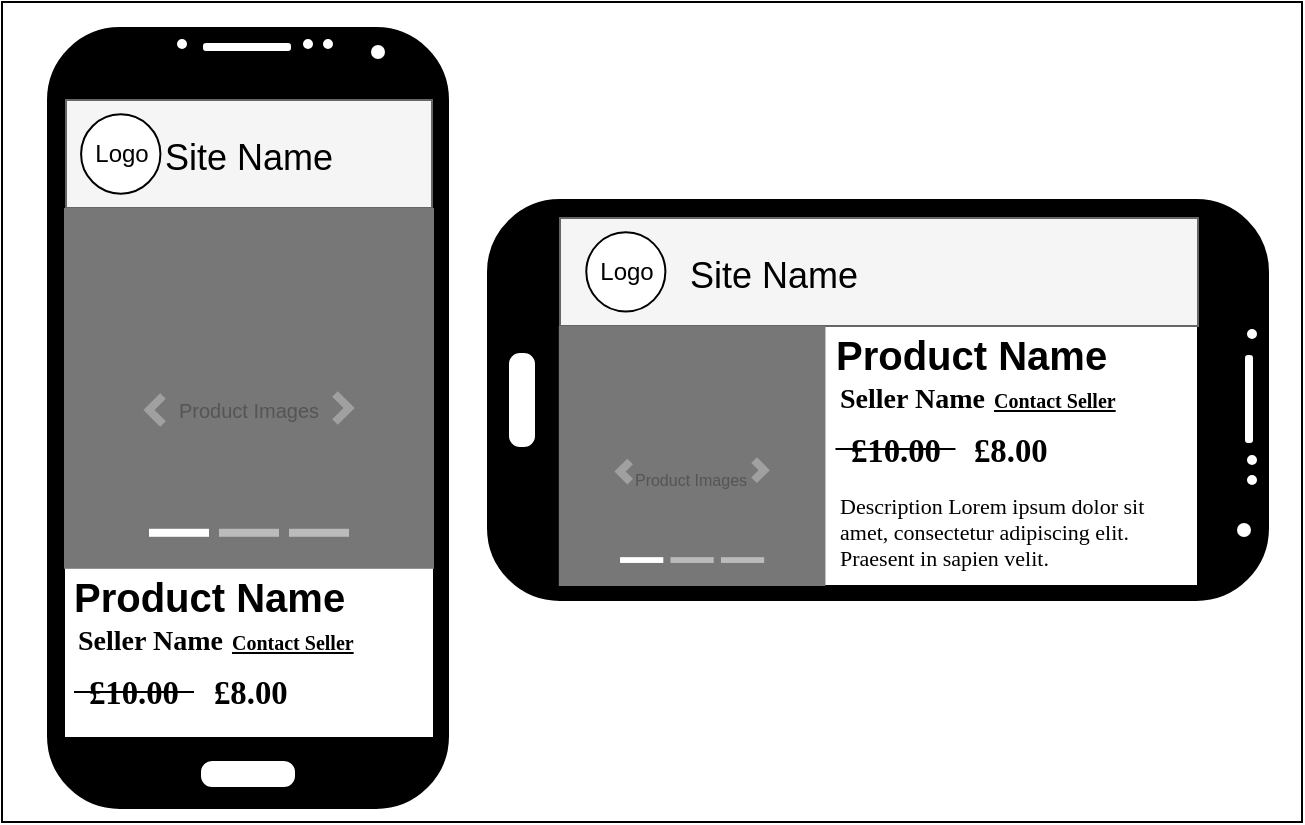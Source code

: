 <mxfile version="20.3.0" type="github">
  <diagram id="LaBGVyHhcvIK1SAuwFMV" name="Page-1">
    <mxGraphModel dx="242" dy="574" grid="1" gridSize="10" guides="1" tooltips="1" connect="1" arrows="1" fold="1" page="1" pageScale="1" pageWidth="827" pageHeight="1169" math="0" shadow="0">
      <root>
        <mxCell id="0" />
        <mxCell id="1" parent="0" />
        <mxCell id="az-aEB_37z5oj9P6nEpz-1" value="" style="rounded=0;whiteSpace=wrap;html=1;" vertex="1" parent="1">
          <mxGeometry x="827" width="650" height="410" as="geometry" />
        </mxCell>
        <mxCell id="az-aEB_37z5oj9P6nEpz-2" value="" style="group" vertex="1" connectable="0" parent="1">
          <mxGeometry x="850" y="13" width="200" height="390" as="geometry" />
        </mxCell>
        <mxCell id="az-aEB_37z5oj9P6nEpz-3" value="" style="verticalLabelPosition=bottom;verticalAlign=top;html=1;shadow=0;dashed=0;strokeWidth=1;shape=mxgraph.android.phone2;strokeColor=#000000;fillColor=#000000;fontColor=#ffffff;" vertex="1" parent="az-aEB_37z5oj9P6nEpz-2">
          <mxGeometry width="200" height="390" as="geometry" />
        </mxCell>
        <mxCell id="az-aEB_37z5oj9P6nEpz-8" value="" style="group" vertex="1" connectable="0" parent="az-aEB_37z5oj9P6nEpz-2">
          <mxGeometry x="9" y="36" width="183" height="54" as="geometry" />
        </mxCell>
        <mxCell id="az-aEB_37z5oj9P6nEpz-9" value="" style="rounded=0;whiteSpace=wrap;html=1;strokeColor=#666666;fillColor=#f5f5f5;fontColor=#333333;" vertex="1" parent="az-aEB_37z5oj9P6nEpz-8">
          <mxGeometry width="183.0" height="54" as="geometry" />
        </mxCell>
        <mxCell id="az-aEB_37z5oj9P6nEpz-10" value="&lt;font style=&quot;font-size: 18px;&quot;&gt;Site Name&lt;/font&gt;" style="text;html=1;strokeColor=none;fillColor=none;align=center;verticalAlign=middle;whiteSpace=wrap;rounded=0;fontSize=25;" vertex="1" parent="az-aEB_37z5oj9P6nEpz-8">
          <mxGeometry x="47.21" y="12.9" width="88.58" height="24.1" as="geometry" />
        </mxCell>
        <mxCell id="az-aEB_37z5oj9P6nEpz-11" value="" style="shape=image;html=1;verticalAlign=top;verticalLabelPosition=bottom;labelBackgroundColor=#ffffff;imageAspect=0;aspect=fixed;image=https://cdn4.iconfinder.com/data/icons/essential-app-2/16/burger-menu-more-panel-128.png;fontSize=20;strokeColor=#000000;fillColor=#777777;" vertex="1" parent="az-aEB_37z5oj9P6nEpz-8">
          <mxGeometry x="152.248" y="15.1" width="23.804" height="23.804" as="geometry" />
        </mxCell>
        <mxCell id="az-aEB_37z5oj9P6nEpz-12" value="" style="group" vertex="1" connectable="0" parent="az-aEB_37z5oj9P6nEpz-8">
          <mxGeometry x="7.54" y="7.16" width="39.673" height="39.673" as="geometry" />
        </mxCell>
        <mxCell id="az-aEB_37z5oj9P6nEpz-13" value="" style="ellipse;whiteSpace=wrap;html=1;aspect=fixed;" vertex="1" parent="az-aEB_37z5oj9P6nEpz-12">
          <mxGeometry width="39.673" height="39.673" as="geometry" />
        </mxCell>
        <mxCell id="az-aEB_37z5oj9P6nEpz-14" value="Logo" style="text;html=1;strokeColor=none;fillColor=none;align=center;verticalAlign=middle;whiteSpace=wrap;rounded=0;" vertex="1" parent="az-aEB_37z5oj9P6nEpz-12">
          <mxGeometry x="5.041" y="10.84" width="30.248" height="18" as="geometry" />
        </mxCell>
        <mxCell id="az-aEB_37z5oj9P6nEpz-16" value="" style="group" vertex="1" connectable="0" parent="1">
          <mxGeometry x="1070" y="99" width="390" height="200" as="geometry" />
        </mxCell>
        <mxCell id="az-aEB_37z5oj9P6nEpz-21" value="" style="verticalLabelPosition=bottom;verticalAlign=top;html=1;shadow=0;dashed=0;strokeWidth=1;shape=mxgraph.android.phone2;strokeColor=#000000;direction=south;fillColor=#000000;" vertex="1" parent="az-aEB_37z5oj9P6nEpz-16">
          <mxGeometry width="390" height="200" as="geometry" />
        </mxCell>
        <mxCell id="az-aEB_37z5oj9P6nEpz-22" value="" style="group" vertex="1" connectable="0" parent="az-aEB_37z5oj9P6nEpz-16">
          <mxGeometry x="36" y="9" width="319" height="54" as="geometry" />
        </mxCell>
        <mxCell id="az-aEB_37z5oj9P6nEpz-23" value="" style="rounded=0;whiteSpace=wrap;html=1;strokeColor=#666666;fillColor=#f5f5f5;fontColor=#333333;" vertex="1" parent="az-aEB_37z5oj9P6nEpz-22">
          <mxGeometry width="319.0" height="54" as="geometry" />
        </mxCell>
        <mxCell id="az-aEB_37z5oj9P6nEpz-24" value="&lt;font style=&quot;font-size: 18px;&quot;&gt;Site Name&lt;/font&gt;" style="text;html=1;strokeColor=none;fillColor=none;align=center;verticalAlign=middle;whiteSpace=wrap;rounded=0;fontSize=25;" vertex="1" parent="az-aEB_37z5oj9P6nEpz-22">
          <mxGeometry x="54.17" y="13.1" width="106.333" height="24.1" as="geometry" />
        </mxCell>
        <mxCell id="az-aEB_37z5oj9P6nEpz-25" value="" style="shape=image;html=1;verticalAlign=top;verticalLabelPosition=bottom;labelBackgroundColor=#ffffff;imageAspect=0;aspect=fixed;image=https://cdn4.iconfinder.com/data/icons/essential-app-2/16/burger-menu-more-panel-128.png;fontSize=20;strokeColor=#000000;fillColor=#777777;" vertex="1" parent="az-aEB_37z5oj9P6nEpz-22">
          <mxGeometry x="265.394" y="15.1" width="23.729" height="23.729" as="geometry" />
        </mxCell>
        <mxCell id="az-aEB_37z5oj9P6nEpz-26" value="" style="group" vertex="1" connectable="0" parent="az-aEB_37z5oj9P6nEpz-22">
          <mxGeometry x="13.143" y="7.16" width="69.157" height="39.673" as="geometry" />
        </mxCell>
        <mxCell id="az-aEB_37z5oj9P6nEpz-27" value="" style="ellipse;whiteSpace=wrap;html=1;aspect=fixed;" vertex="1" parent="az-aEB_37z5oj9P6nEpz-26">
          <mxGeometry width="39.549" height="39.549" as="geometry" />
        </mxCell>
        <mxCell id="az-aEB_37z5oj9P6nEpz-28" value="Logo" style="text;html=1;strokeColor=none;fillColor=none;align=center;verticalAlign=middle;whiteSpace=wrap;rounded=0;" vertex="1" parent="az-aEB_37z5oj9P6nEpz-26">
          <mxGeometry x="-6.53" y="10.84" width="52.727" height="18" as="geometry" />
        </mxCell>
        <mxCell id="az-aEB_37z5oj9P6nEpz-35" value="&lt;h1 style=&quot;font-size: 20px;&quot;&gt;Product Name&lt;/h1&gt;" style="text;html=1;strokeColor=none;fillColor=none;spacing=5;spacingTop=-20;whiteSpace=wrap;overflow=hidden;rounded=0;fontSize=20;" vertex="1" parent="1">
          <mxGeometry x="858" y="283.39" width="180" height="26.61" as="geometry" />
        </mxCell>
        <mxCell id="az-aEB_37z5oj9P6nEpz-36" value="&lt;h3&gt;£10.00&lt;/h3&gt;" style="text;html=1;strokeColor=none;fillColor=none;align=center;verticalAlign=middle;whiteSpace=wrap;rounded=0;fontFamily=Tahoma;fontSize=14;labelPosition=center;verticalLabelPosition=middle;" vertex="1" parent="1">
          <mxGeometry x="863" y="330" width="60" height="30" as="geometry" />
        </mxCell>
        <mxCell id="az-aEB_37z5oj9P6nEpz-37" value="&lt;h2 style=&quot;font-size: 14px;&quot;&gt;Seller Name&lt;/h2&gt;" style="text;html=1;strokeColor=none;fillColor=none;align=left;verticalAlign=middle;whiteSpace=wrap;rounded=0;fontFamily=Tahoma;fontSize=14;" vertex="1" parent="1">
          <mxGeometry x="863" y="310" width="77" height="20" as="geometry" />
        </mxCell>
        <mxCell id="az-aEB_37z5oj9P6nEpz-38" value="&lt;h3&gt;£8.00&lt;/h3&gt;" style="text;html=1;strokeColor=none;fillColor=none;align=left;verticalAlign=middle;whiteSpace=wrap;rounded=0;fontFamily=Tahoma;fontSize=14;labelPosition=center;verticalLabelPosition=middle;" vertex="1" parent="1">
          <mxGeometry x="930.5" y="330" width="60" height="30" as="geometry" />
        </mxCell>
        <mxCell id="az-aEB_37z5oj9P6nEpz-39" value="" style="endArrow=none;html=1;rounded=0;fontFamily=Tahoma;fontSize=14;entryX=1;entryY=0.5;entryDx=0;entryDy=0;exitX=0;exitY=0.5;exitDx=0;exitDy=0;" edge="1" parent="1" source="az-aEB_37z5oj9P6nEpz-36" target="az-aEB_37z5oj9P6nEpz-36">
          <mxGeometry width="50" height="50" relative="1" as="geometry">
            <mxPoint x="888" y="533.39" as="sourcePoint" />
            <mxPoint x="938" y="483.39" as="targetPoint" />
          </mxGeometry>
        </mxCell>
        <mxCell id="az-aEB_37z5oj9P6nEpz-40" value="&lt;h5 style=&quot;font-size: 10px;&quot;&gt;&lt;u style=&quot;font-size: 10px;&quot;&gt;Contact Seller&lt;/u&gt;&lt;/h5&gt;" style="text;html=1;strokeColor=none;fillColor=none;align=left;verticalAlign=middle;whiteSpace=wrap;rounded=0;fontFamily=Tahoma;fontSize=10;" vertex="1" parent="1">
          <mxGeometry x="940" y="310" width="80" height="20" as="geometry" />
        </mxCell>
        <mxCell id="az-aEB_37z5oj9P6nEpz-42" value="" style="group" vertex="1" connectable="0" parent="1">
          <mxGeometry x="850.5" y="103" width="192.5" height="180.39" as="geometry" />
        </mxCell>
        <mxCell id="az-aEB_37z5oj9P6nEpz-29" value="&lt;font style=&quot;font-size: 10px;&quot;&gt;Product Images&lt;/font&gt;" style="html=1;shadow=0;dashed=0;strokeColor=none;strokeWidth=1;fillColor=#777777;fontColor=#555555;whiteSpace=wrap;align=center;verticalAlign=middle;fontStyle=0;fontSize=40;aspect=fixed;container=0;" vertex="1" parent="az-aEB_37z5oj9P6nEpz-42">
          <mxGeometry x="7.5" width="185" height="180.39" as="geometry" />
        </mxCell>
        <mxCell id="az-aEB_37z5oj9P6nEpz-30" value="" style="html=1;verticalLabelPosition=bottom;labelBackgroundColor=#ffffff;verticalAlign=top;shadow=0;dashed=0;strokeWidth=4;shape=mxgraph.ios7.misc.more;strokeColor=#a0a0a0;" vertex="1" parent="az-aEB_37z5oj9P6nEpz-42">
          <mxGeometry x="143" y="93.005" width="7" height="14" as="geometry">
            <mxPoint x="-50" y="-7" as="offset" />
          </mxGeometry>
        </mxCell>
        <mxCell id="az-aEB_37z5oj9P6nEpz-31" value="" style="flipH=1;html=1;verticalLabelPosition=bottom;labelBackgroundColor=#ffffff;verticalAlign=top;shadow=0;dashed=0;strokeWidth=4;shape=mxgraph.ios7.misc.more;strokeColor=#a0a0a0;" vertex="1" parent="az-aEB_37z5oj9P6nEpz-42">
          <mxGeometry x="50" y="94.005" width="7" height="14" as="geometry">
            <mxPoint x="43" y="-7" as="offset" />
          </mxGeometry>
        </mxCell>
        <mxCell id="az-aEB_37z5oj9P6nEpz-32" value="" style="html=1;shadow=0;strokeColor=none;fillColor=#ffffff;" vertex="1" parent="az-aEB_37z5oj9P6nEpz-42">
          <mxGeometry x="50" y="160.39" width="30" height="4" as="geometry">
            <mxPoint x="-50" y="-20" as="offset" />
          </mxGeometry>
        </mxCell>
        <mxCell id="az-aEB_37z5oj9P6nEpz-33" value="" style="html=1;shadow=0;strokeColor=none;fillColor=#BBBBBB;" vertex="1" parent="az-aEB_37z5oj9P6nEpz-42">
          <mxGeometry x="85" y="160.39" width="30" height="4" as="geometry">
            <mxPoint x="-15" y="-20" as="offset" />
          </mxGeometry>
        </mxCell>
        <mxCell id="az-aEB_37z5oj9P6nEpz-34" value="" style="html=1;shadow=0;strokeColor=none;fillColor=#BBBBBB;" vertex="1" parent="az-aEB_37z5oj9P6nEpz-42">
          <mxGeometry x="120" y="160.39" width="30" height="4" as="geometry">
            <mxPoint x="20" y="-20" as="offset" />
          </mxGeometry>
        </mxCell>
        <mxCell id="az-aEB_37z5oj9P6nEpz-43" value="" style="group;aspect=fixed;spacing=0;spacingTop=0;verticalAlign=top;" vertex="1" connectable="0" parent="1">
          <mxGeometry x="1100" y="162" width="138.73" height="130" as="geometry" />
        </mxCell>
        <mxCell id="az-aEB_37z5oj9P6nEpz-44" value="&lt;font style=&quot;font-size: 8px;&quot;&gt;Product Images&lt;/font&gt;" style="html=1;shadow=0;dashed=0;strokeColor=none;strokeWidth=1;fillColor=#777777;fontColor=#555555;whiteSpace=wrap;align=center;verticalAlign=middle;fontStyle=0;fontSize=40;aspect=fixed;container=0;" vertex="1" parent="az-aEB_37z5oj9P6nEpz-43">
          <mxGeometry x="5.405" width="133.319" height="129.997" as="geometry" />
        </mxCell>
        <mxCell id="az-aEB_37z5oj9P6nEpz-45" value="" style="html=1;verticalLabelPosition=bottom;labelBackgroundColor=#ffffff;verticalAlign=top;shadow=0;dashed=0;strokeWidth=4;shape=mxgraph.ios7.misc.more;strokeColor=#a0a0a0;" vertex="1" parent="az-aEB_37z5oj9P6nEpz-43">
          <mxGeometry x="103.057" y="67.025" width="5.045" height="10.089" as="geometry">
            <mxPoint x="-50" y="-7" as="offset" />
          </mxGeometry>
        </mxCell>
        <mxCell id="az-aEB_37z5oj9P6nEpz-46" value="" style="flipH=1;html=1;verticalLabelPosition=bottom;labelBackgroundColor=#ffffff;verticalAlign=top;shadow=0;dashed=0;strokeWidth=4;shape=mxgraph.ios7.misc.more;strokeColor=#a0a0a0;" vertex="1" parent="az-aEB_37z5oj9P6nEpz-43">
          <mxGeometry x="36.034" y="67.746" width="5.045" height="10.089" as="geometry">
            <mxPoint x="43" y="-7" as="offset" />
          </mxGeometry>
        </mxCell>
        <mxCell id="az-aEB_37z5oj9P6nEpz-47" value="" style="html=1;shadow=0;strokeColor=none;fillColor=#ffffff;" vertex="1" parent="az-aEB_37z5oj9P6nEpz-43">
          <mxGeometry x="36.034" y="115.587" width="21.62" height="2.883" as="geometry">
            <mxPoint x="-50" y="-20" as="offset" />
          </mxGeometry>
        </mxCell>
        <mxCell id="az-aEB_37z5oj9P6nEpz-48" value="" style="html=1;shadow=0;strokeColor=none;fillColor=#BBBBBB;" vertex="1" parent="az-aEB_37z5oj9P6nEpz-43">
          <mxGeometry x="61.257" y="115.587" width="21.62" height="2.883" as="geometry">
            <mxPoint x="-15" y="-20" as="offset" />
          </mxGeometry>
        </mxCell>
        <mxCell id="az-aEB_37z5oj9P6nEpz-49" value="" style="html=1;shadow=0;strokeColor=none;fillColor=#BBBBBB;" vertex="1" parent="az-aEB_37z5oj9P6nEpz-43">
          <mxGeometry x="86.481" y="115.587" width="21.62" height="2.883" as="geometry">
            <mxPoint x="20" y="-20" as="offset" />
          </mxGeometry>
        </mxCell>
        <mxCell id="az-aEB_37z5oj9P6nEpz-50" value="&lt;h1 style=&quot;font-size: 20px;&quot;&gt;Product Name&lt;/h1&gt;" style="text;html=1;strokeColor=none;fillColor=none;spacing=5;spacingTop=-20;whiteSpace=wrap;overflow=hidden;rounded=0;fontSize=20;" vertex="1" parent="1">
          <mxGeometry x="1238.73" y="162" width="180" height="26.61" as="geometry" />
        </mxCell>
        <mxCell id="az-aEB_37z5oj9P6nEpz-51" value="&lt;h3&gt;£10.00&lt;/h3&gt;" style="text;html=1;strokeColor=none;fillColor=none;align=center;verticalAlign=middle;whiteSpace=wrap;rounded=0;fontFamily=Tahoma;fontSize=14;labelPosition=center;verticalLabelPosition=middle;" vertex="1" parent="1">
          <mxGeometry x="1243.73" y="208.61" width="60" height="30" as="geometry" />
        </mxCell>
        <mxCell id="az-aEB_37z5oj9P6nEpz-52" value="&lt;h2 style=&quot;font-size: 14px;&quot;&gt;Seller Name&lt;/h2&gt;" style="text;html=1;strokeColor=none;fillColor=none;align=left;verticalAlign=middle;whiteSpace=wrap;rounded=0;fontFamily=Tahoma;fontSize=14;" vertex="1" parent="1">
          <mxGeometry x="1243.73" y="188.61" width="77" height="20" as="geometry" />
        </mxCell>
        <mxCell id="az-aEB_37z5oj9P6nEpz-53" value="&lt;h3&gt;£8.00&lt;/h3&gt;" style="text;html=1;strokeColor=none;fillColor=none;align=left;verticalAlign=middle;whiteSpace=wrap;rounded=0;fontFamily=Tahoma;fontSize=14;labelPosition=center;verticalLabelPosition=middle;" vertex="1" parent="1">
          <mxGeometry x="1311.23" y="208.61" width="60" height="30" as="geometry" />
        </mxCell>
        <mxCell id="az-aEB_37z5oj9P6nEpz-54" value="&lt;h5 style=&quot;font-size: 10px;&quot;&gt;&lt;u style=&quot;font-size: 10px;&quot;&gt;Contact Seller&lt;/u&gt;&lt;/h5&gt;" style="text;html=1;strokeColor=none;fillColor=none;align=left;verticalAlign=middle;whiteSpace=wrap;rounded=0;fontFamily=Tahoma;fontSize=10;" vertex="1" parent="1">
          <mxGeometry x="1320.73" y="188.61" width="80" height="20" as="geometry" />
        </mxCell>
        <mxCell id="az-aEB_37z5oj9P6nEpz-55" value="" style="endArrow=none;html=1;rounded=0;fontFamily=Tahoma;fontSize=14;entryX=1;entryY=0.5;entryDx=0;entryDy=0;exitX=0;exitY=0.5;exitDx=0;exitDy=0;" edge="1" parent="1">
          <mxGeometry width="50" height="50" relative="1" as="geometry">
            <mxPoint x="1243.73" y="223.44" as="sourcePoint" />
            <mxPoint x="1303.73" y="223.44" as="targetPoint" />
          </mxGeometry>
        </mxCell>
        <mxCell id="az-aEB_37z5oj9P6nEpz-56" value="&lt;font style=&quot;font-size: 11px;&quot; face=&quot;Tahoma&quot;&gt;Description&amp;nbsp;&lt;span style=&quot;background-color: rgb(255, 255, 255); font-size: 11px;&quot;&gt;Lorem ipsum dolor sit amet, consectetur adipiscing elit. Praesent in sapien velit.&amp;nbsp;&lt;/span&gt;&lt;/font&gt;" style="text;html=1;strokeColor=none;fillColor=none;align=left;verticalAlign=top;whiteSpace=wrap;rounded=0;fontSize=11;horizontal=1;" vertex="1" parent="1">
          <mxGeometry x="1243.73" y="238.61" width="176.27" height="51.39" as="geometry" />
        </mxCell>
      </root>
    </mxGraphModel>
  </diagram>
</mxfile>
